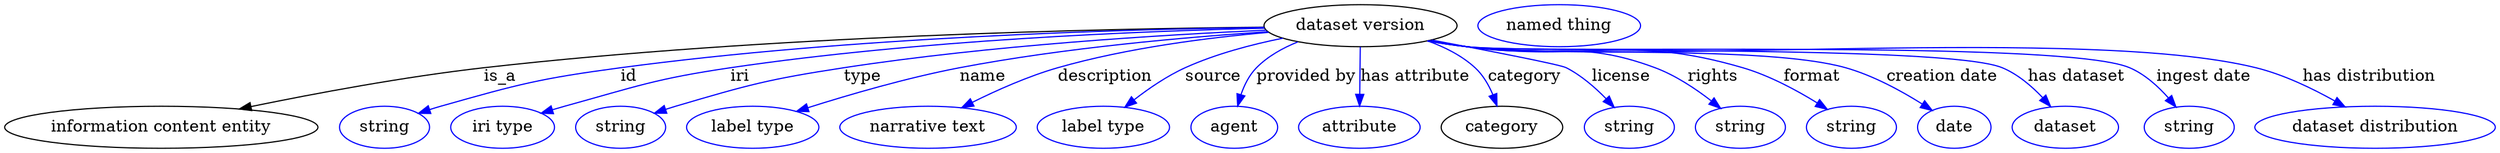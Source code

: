 digraph {
	graph [bb="0,0,2128.6,123"];
	node [label="\N"];
	"dataset version"	 [height=0.5,
		label="dataset version",
		pos="1158.9,105",
		width=2.2929];
	"information content entity"	 [height=0.5,
		pos="133.89,18",
		width=3.7191];
	"dataset version" -> "information content entity"	 [label=is_a,
		lp="420.89,61.5",
		pos="e,202.49,33.513 1076.9,102.49 909.72,97.152 534.52,83.906 406.89,69 340.84,61.286 266.72,47.082 212.4,35.619"];
	id	 [color=blue,
		height=0.5,
		label=string,
		pos="323.89,18",
		width=1.0652];
	"dataset version" -> id	 [color=blue,
		label=id,
		lp="533.89,61.5",
		pos="e,353.1,29.744 1077.5,101.91 931.52,96.125 630.91,82.953 526.89,69 457.08,59.637 439.49,55.753 371.89,36 368.91,35.129 365.85,34.162 \
362.79,33.14",
		style=solid];
	iri	 [color=blue,
		height=0.5,
		label="iri type",
		pos="424.89,18",
		width=1.2277];
	"dataset version" -> iri	 [color=blue,
		label=iri,
		lp="627.89,61.5",
		pos="e,458.73,29.809 1076.3,103.66 970.09,100.99 780.36,92.973 619.89,69 556.23,59.49 540.82,53.528 478.89,36 475.51,35.042 472.02,34.003 \
468.53,32.924",
		style=solid];
	type	 [color=blue,
		height=0.5,
		label=string,
		pos="525.89,18",
		width=1.0652];
	"dataset version" -> type	 [color=blue,
		label=type,
		lp="737.89,61.5",
		pos="e,554.99,29.911 1077.6,101.61 989.52,97.162 845.14,87.638 721.89,69 654.82,58.859 637.85,55.516 572.89,36 570.14,35.175 567.33,34.266 \
564.51,33.308",
		style=solid];
	name	 [color=blue,
		height=0.5,
		label="label type",
		pos="638.89,18",
		width=1.5707];
	"dataset version" -> name	 [color=blue,
		label=name,
		lp="836.89,61.5",
		pos="e,677.65,31.226 1078.8,100.53 1009.2,95.696 905.68,86.256 816.89,69 772.32,60.339 722.76,45.713 687.27,34.34",
		style=solid];
	description	 [color=blue,
		height=0.5,
		label="narrative text",
		pos="788.89,18",
		width=2.0943];
	"dataset version" -> description	 [color=blue,
		label=description,
		lp="938.89,61.5",
		pos="e,818.47,34.818 1079.1,100.23 1026.7,95.589 957.22,86.533 897.89,69 873.56,61.811 847.8,49.971 827.42,39.507",
		style=solid];
	source	 [color=blue,
		height=0.5,
		label="label type",
		pos="938.89,18",
		width=1.5707];
	"dataset version" -> source	 [color=blue,
		label=source,
		lp="1032.4,61.5",
		pos="e,957.76,35.237 1090.8,94.812 1064.1,89.288 1033.8,81.046 1007.9,69 992.85,62.008 977.85,51.455 965.69,41.758",
		style=solid];
	"provided by"	 [color=blue,
		height=0.5,
		label=agent,
		pos="1050.9,18",
		width=1.0291];
	"dataset version" -> "provided by"	 [color=blue,
		label="provided by",
		lp="1112.4,61.5",
		pos="e,1053.8,36.012 1104.6,91.293 1092,86.012 1079.4,78.797 1069.9,69 1063.7,62.644 1059.5,54.094 1056.7,45.814",
		style=solid];
	"has attribute"	 [color=blue,
		height=0.5,
		label=attribute,
		pos="1157.9,18",
		width=1.4443];
	"dataset version" -> "has attribute"	 [color=blue,
		label="has attribute",
		lp="1205.9,61.5",
		pos="e,1158.1,36.003 1158.7,86.974 1158.5,75.192 1158.4,59.561 1158.2,46.158",
		style=solid];
	category	 [height=0.5,
		pos="1279.9,18",
		width=1.4443];
	"dataset version" -> category	 [color=blue,
		label=category,
		lp="1299.9,61.5",
		pos="e,1275.5,36.157 1217.1,92.133 1231.4,86.816 1245.7,79.374 1256.9,69 1263.6,62.721 1268.5,54.092 1272,45.716",
		style=solid];
	license	 [color=blue,
		height=0.5,
		label=string,
		pos="1387.9,18",
		width=1.0652];
	"dataset version" -> license	 [color=blue,
		label=license,
		lp="1381.4,61.5",
		pos="e,1374.8,35.301 1220.2,92.746 1270.8,82.592 1334.6,69.708 1335.9,69 1347.9,62.606 1359.1,52.552 1367.9,43.055",
		style=solid];
	rights	 [color=blue,
		height=0.5,
		label=string,
		pos="1482.9,18",
		width=1.0652];
	"dataset version" -> rights	 [color=blue,
		label=rights,
		lp="1460.4,61.5",
		pos="e,1465.4,34.236 1218.5,92.469 1228.9,90.486 1239.7,88.574 1249.9,87 1321,76.005 1343.6,94.621 1410.9,69 1427.8,62.561 1444.4,51.206 \
1457.4,40.842",
		style=solid];
	format	 [color=blue,
		height=0.5,
		label=string,
		pos="1577.9,18",
		width=1.0652];
	"dataset version" -> format	 [color=blue,
		label=format,
		lp="1545.4,61.5",
		pos="e,1556.8,33.187 1217.9,92.257 1228.5,90.274 1239.5,88.416 1249.9,87 1354.1,72.769 1385.1,99.196 1485.9,69 1508.1,62.349 1530.9,49.762 \
1548.2,38.758",
		style=solid];
	"creation date"	 [color=blue,
		height=0.5,
		label=date,
		pos="1665.9,18",
		width=0.86659];
	"dataset version" -> "creation date"	 [color=blue,
		label="creation date",
		lp="1656.9,61.5",
		pos="e,1646.2,32.363 1217.4,92.169 1228.2,90.17 1239.3,88.329 1249.9,87 1321.4,77.982 1504.6,88.986 1573.9,69 1596.7,62.405 1620.2,49.313 \
1637.7,38.045",
		style=solid];
	"has dataset"	 [color=blue,
		height=0.5,
		label=dataset,
		pos="1760.9,18",
		width=1.2638];
	"dataset version" -> "has dataset"	 [color=blue,
		label="has dataset",
		lp="1772.4,61.5",
		pos="e,1748.7,35.351 1216.9,92.117 1227.8,90.097 1239.2,88.262 1249.9,87 1300.6,81.03 1662,89.225 1708.9,69 1721.8,63.425 1733.3,53.063 \
1742.2,43.128",
		style=solid];
	"ingest date"	 [color=blue,
		height=0.5,
		label=string,
		pos="1866.9,18",
		width=1.0652];
	"dataset version" -> "ingest date"	 [color=blue,
		label="ingest date",
		lp="1879.4,61.5",
		pos="e,1855.7,35.369 1216.9,92.051 1227.8,90.037 1239.2,88.222 1249.9,87 1312.6,79.85 1760.2,94.663 1817.9,69 1830.2,63.503 1841,53.294 \
1849.3,43.445",
		style=solid];
	"has distribution"	 [color=blue,
		height=0.5,
		label="dataset distribution",
		pos="2025.9,18",
		width=2.8525];
	"dataset version" -> "has distribution"	 [color=blue,
		label="has distribution",
		lp="2018.9,61.5",
		pos="e,1999,35.527 1216.9,92.008 1227.8,89.998 1239.2,88.195 1249.9,87 1398.8,70.404 1778.5,105.37 1923.9,69 1947.2,63.177 1971.3,51.44 \
1990.2,40.693",
		style=solid];
	"named thing_category"	 [color=blue,
		height=0.5,
		label="named thing",
		pos="1328.9,105",
		width=1.9318];
}
